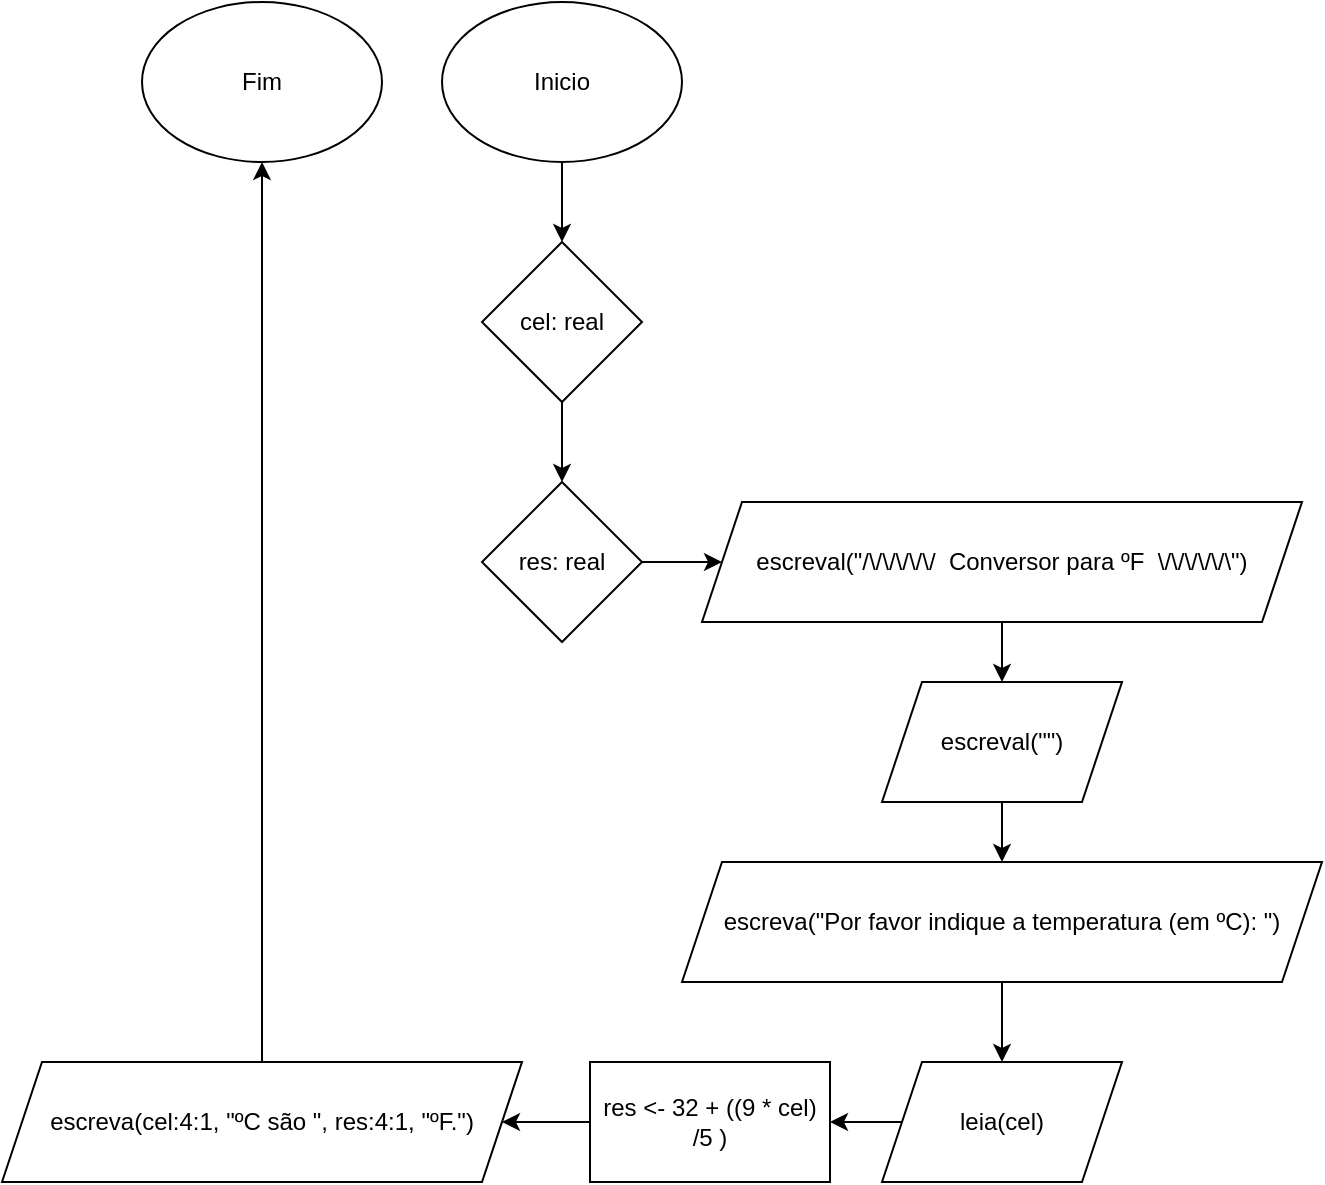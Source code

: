 <mxfile version="15.3.8" type="device"><diagram id="C5RBs43oDa-KdzZeNtuy" name="Page-1"><mxGraphModel dx="1102" dy="582" grid="1" gridSize="10" guides="1" tooltips="1" connect="1" arrows="1" fold="1" page="1" pageScale="1" pageWidth="827" pageHeight="1169" math="0" shadow="0"><root><mxCell id="WIyWlLk6GJQsqaUBKTNV-0"/><mxCell id="WIyWlLk6GJQsqaUBKTNV-1" parent="WIyWlLk6GJQsqaUBKTNV-0"/><mxCell id="fRn5JYErK-JfXgFyqoZb-1" style="edgeStyle=orthogonalEdgeStyle;rounded=0;orthogonalLoop=1;jettySize=auto;html=1;" edge="1" parent="WIyWlLk6GJQsqaUBKTNV-1" source="fRn5JYErK-JfXgFyqoZb-0" target="fRn5JYErK-JfXgFyqoZb-2"><mxGeometry relative="1" as="geometry"><mxPoint x="340" y="160" as="targetPoint"/></mxGeometry></mxCell><mxCell id="fRn5JYErK-JfXgFyqoZb-0" value="Inicio" style="ellipse;whiteSpace=wrap;html=1;" vertex="1" parent="WIyWlLk6GJQsqaUBKTNV-1"><mxGeometry x="280" y="40" width="120" height="80" as="geometry"/></mxCell><mxCell id="fRn5JYErK-JfXgFyqoZb-3" style="edgeStyle=orthogonalEdgeStyle;rounded=0;orthogonalLoop=1;jettySize=auto;html=1;" edge="1" parent="WIyWlLk6GJQsqaUBKTNV-1" source="fRn5JYErK-JfXgFyqoZb-2" target="fRn5JYErK-JfXgFyqoZb-4"><mxGeometry relative="1" as="geometry"><mxPoint x="340" y="280" as="targetPoint"/></mxGeometry></mxCell><mxCell id="fRn5JYErK-JfXgFyqoZb-2" value="cel: real" style="rhombus;whiteSpace=wrap;html=1;" vertex="1" parent="WIyWlLk6GJQsqaUBKTNV-1"><mxGeometry x="300" y="160" width="80" height="80" as="geometry"/></mxCell><mxCell id="fRn5JYErK-JfXgFyqoZb-5" style="edgeStyle=orthogonalEdgeStyle;rounded=0;orthogonalLoop=1;jettySize=auto;html=1;" edge="1" parent="WIyWlLk6GJQsqaUBKTNV-1" source="fRn5JYErK-JfXgFyqoZb-4" target="fRn5JYErK-JfXgFyqoZb-6"><mxGeometry relative="1" as="geometry"><mxPoint x="420" y="320" as="targetPoint"/></mxGeometry></mxCell><mxCell id="fRn5JYErK-JfXgFyqoZb-4" value="res: real" style="rhombus;whiteSpace=wrap;html=1;" vertex="1" parent="WIyWlLk6GJQsqaUBKTNV-1"><mxGeometry x="300" y="280" width="80" height="80" as="geometry"/></mxCell><mxCell id="fRn5JYErK-JfXgFyqoZb-7" style="edgeStyle=orthogonalEdgeStyle;rounded=0;orthogonalLoop=1;jettySize=auto;html=1;" edge="1" parent="WIyWlLk6GJQsqaUBKTNV-1" source="fRn5JYErK-JfXgFyqoZb-6" target="fRn5JYErK-JfXgFyqoZb-8"><mxGeometry relative="1" as="geometry"><mxPoint x="740" y="320" as="targetPoint"/></mxGeometry></mxCell><mxCell id="fRn5JYErK-JfXgFyqoZb-6" value="escreval(&quot;/\/\/\/\/\/&amp;nbsp; Conversor para ºF&amp;nbsp; \/\/\/\/\/\&quot;)" style="shape=parallelogram;perimeter=parallelogramPerimeter;whiteSpace=wrap;html=1;fixedSize=1;" vertex="1" parent="WIyWlLk6GJQsqaUBKTNV-1"><mxGeometry x="410" y="290" width="300" height="60" as="geometry"/></mxCell><mxCell id="fRn5JYErK-JfXgFyqoZb-9" style="edgeStyle=orthogonalEdgeStyle;rounded=0;orthogonalLoop=1;jettySize=auto;html=1;" edge="1" parent="WIyWlLk6GJQsqaUBKTNV-1" source="fRn5JYErK-JfXgFyqoZb-8" target="fRn5JYErK-JfXgFyqoZb-10"><mxGeometry relative="1" as="geometry"><mxPoint x="560" y="470" as="targetPoint"/></mxGeometry></mxCell><mxCell id="fRn5JYErK-JfXgFyqoZb-8" value="escreval(&quot;&quot;)" style="shape=parallelogram;perimeter=parallelogramPerimeter;whiteSpace=wrap;html=1;fixedSize=1;" vertex="1" parent="WIyWlLk6GJQsqaUBKTNV-1"><mxGeometry x="500" y="380" width="120" height="60" as="geometry"/></mxCell><mxCell id="fRn5JYErK-JfXgFyqoZb-11" style="edgeStyle=orthogonalEdgeStyle;rounded=0;orthogonalLoop=1;jettySize=auto;html=1;" edge="1" parent="WIyWlLk6GJQsqaUBKTNV-1" source="fRn5JYErK-JfXgFyqoZb-10" target="fRn5JYErK-JfXgFyqoZb-12"><mxGeometry relative="1" as="geometry"><mxPoint x="560" y="560" as="targetPoint"/></mxGeometry></mxCell><mxCell id="fRn5JYErK-JfXgFyqoZb-10" value="escreva(&quot;Por favor indique a temperatura (em ºC): &quot;)" style="shape=parallelogram;perimeter=parallelogramPerimeter;whiteSpace=wrap;html=1;fixedSize=1;" vertex="1" parent="WIyWlLk6GJQsqaUBKTNV-1"><mxGeometry x="400" y="470" width="320" height="60" as="geometry"/></mxCell><mxCell id="fRn5JYErK-JfXgFyqoZb-13" style="edgeStyle=orthogonalEdgeStyle;rounded=0;orthogonalLoop=1;jettySize=auto;html=1;" edge="1" parent="WIyWlLk6GJQsqaUBKTNV-1" source="fRn5JYErK-JfXgFyqoZb-12" target="fRn5JYErK-JfXgFyqoZb-14"><mxGeometry relative="1" as="geometry"><mxPoint x="470" y="600" as="targetPoint"/></mxGeometry></mxCell><mxCell id="fRn5JYErK-JfXgFyqoZb-12" value="leia(cel)" style="shape=parallelogram;perimeter=parallelogramPerimeter;whiteSpace=wrap;html=1;fixedSize=1;" vertex="1" parent="WIyWlLk6GJQsqaUBKTNV-1"><mxGeometry x="500" y="570" width="120" height="60" as="geometry"/></mxCell><mxCell id="fRn5JYErK-JfXgFyqoZb-15" style="edgeStyle=orthogonalEdgeStyle;rounded=0;orthogonalLoop=1;jettySize=auto;html=1;" edge="1" parent="WIyWlLk6GJQsqaUBKTNV-1" source="fRn5JYErK-JfXgFyqoZb-14" target="fRn5JYErK-JfXgFyqoZb-16"><mxGeometry relative="1" as="geometry"><mxPoint x="320" y="600" as="targetPoint"/></mxGeometry></mxCell><mxCell id="fRn5JYErK-JfXgFyqoZb-14" value="res &amp;lt;- 32 + ((9 * cel) /5 )" style="rounded=0;whiteSpace=wrap;html=1;" vertex="1" parent="WIyWlLk6GJQsqaUBKTNV-1"><mxGeometry x="354" y="570" width="120" height="60" as="geometry"/></mxCell><mxCell id="fRn5JYErK-JfXgFyqoZb-17" style="edgeStyle=orthogonalEdgeStyle;rounded=0;orthogonalLoop=1;jettySize=auto;html=1;" edge="1" parent="WIyWlLk6GJQsqaUBKTNV-1" source="fRn5JYErK-JfXgFyqoZb-16" target="fRn5JYErK-JfXgFyqoZb-18"><mxGeometry relative="1" as="geometry"><mxPoint x="190" y="200" as="targetPoint"/></mxGeometry></mxCell><mxCell id="fRn5JYErK-JfXgFyqoZb-16" value="escreva(cel:4:1, &quot;ºC são &quot;, res:4:1, &quot;ºF.&quot;)" style="shape=parallelogram;perimeter=parallelogramPerimeter;whiteSpace=wrap;html=1;fixedSize=1;" vertex="1" parent="WIyWlLk6GJQsqaUBKTNV-1"><mxGeometry x="60" y="570" width="260" height="60" as="geometry"/></mxCell><mxCell id="fRn5JYErK-JfXgFyqoZb-18" value="Fim" style="ellipse;whiteSpace=wrap;html=1;" vertex="1" parent="WIyWlLk6GJQsqaUBKTNV-1"><mxGeometry x="130" y="40" width="120" height="80" as="geometry"/></mxCell></root></mxGraphModel></diagram></mxfile>